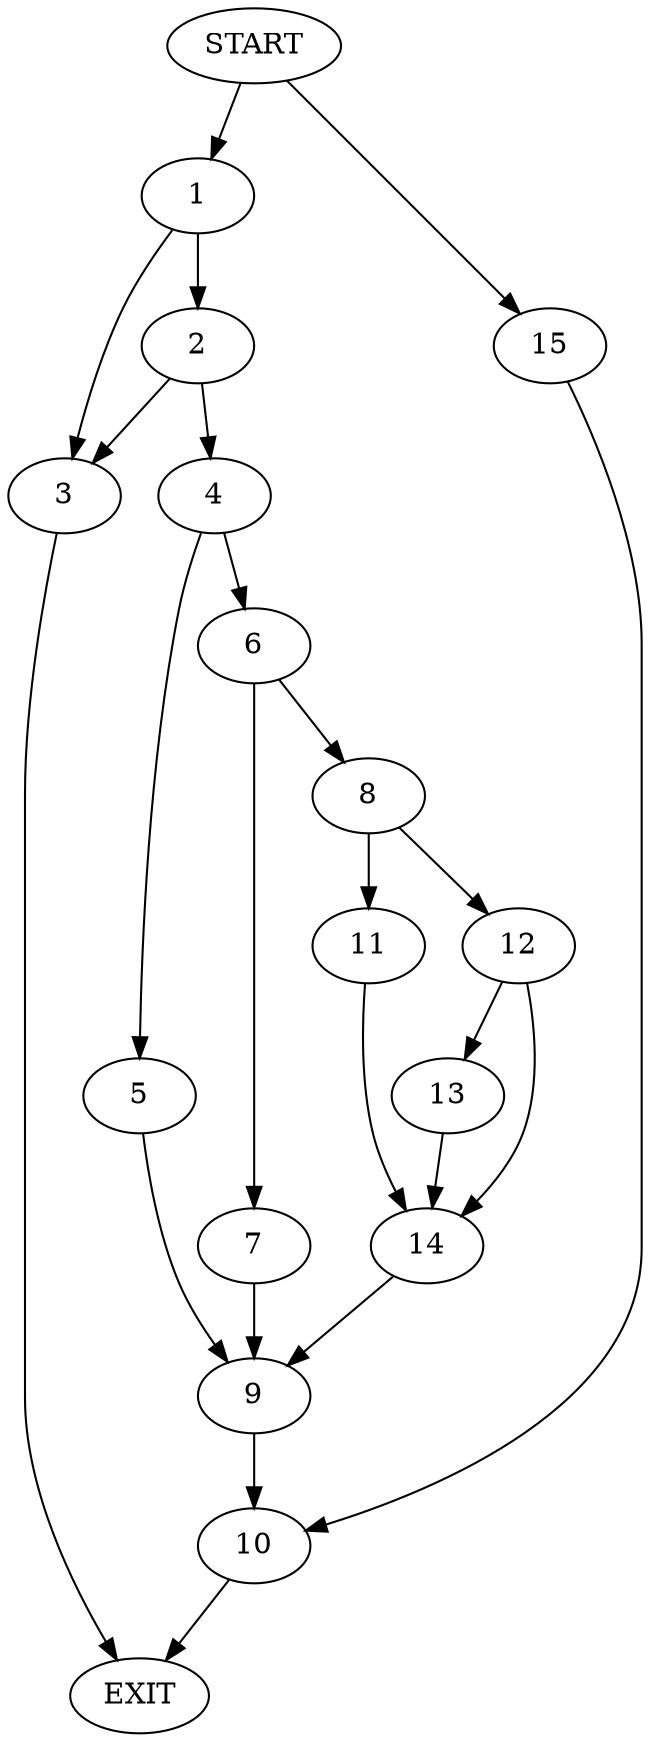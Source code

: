 digraph {
0 [label="START"]
16 [label="EXIT"]
0 -> 1
1 -> 2
1 -> 3
3 -> 16
2 -> 4
2 -> 3
4 -> 5
4 -> 6
6 -> 7
6 -> 8
5 -> 9
9 -> 10
7 -> 9
8 -> 11
8 -> 12
12 -> 13
12 -> 14
11 -> 14
14 -> 9
13 -> 14
10 -> 16
0 -> 15
15 -> 10
}
